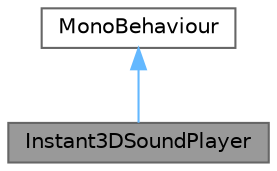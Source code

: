 digraph "Instant3DSoundPlayer"
{
 // LATEX_PDF_SIZE
  bgcolor="transparent";
  edge [fontname=Helvetica,fontsize=10,labelfontname=Helvetica,labelfontsize=10];
  node [fontname=Helvetica,fontsize=10,shape=box,height=0.2,width=0.4];
  Node1 [id="Node000001",label="Instant3DSoundPlayer",height=0.2,width=0.4,color="gray40", fillcolor="grey60", style="filled", fontcolor="black",tooltip="インスタントで再生するサウンドを再生するクラス 再生終了を検知して自動的にオブジェクトを破棄する 主に座標指定での鳴らすだけのサウンドに対して使用する想定。"];
  Node2 -> Node1 [id="edge1_Node000001_Node000002",dir="back",color="steelblue1",style="solid",tooltip=" "];
  Node2 [id="Node000002",label="MonoBehaviour",height=0.2,width=0.4,color="gray40", fillcolor="white", style="filled",tooltip=" "];
}
